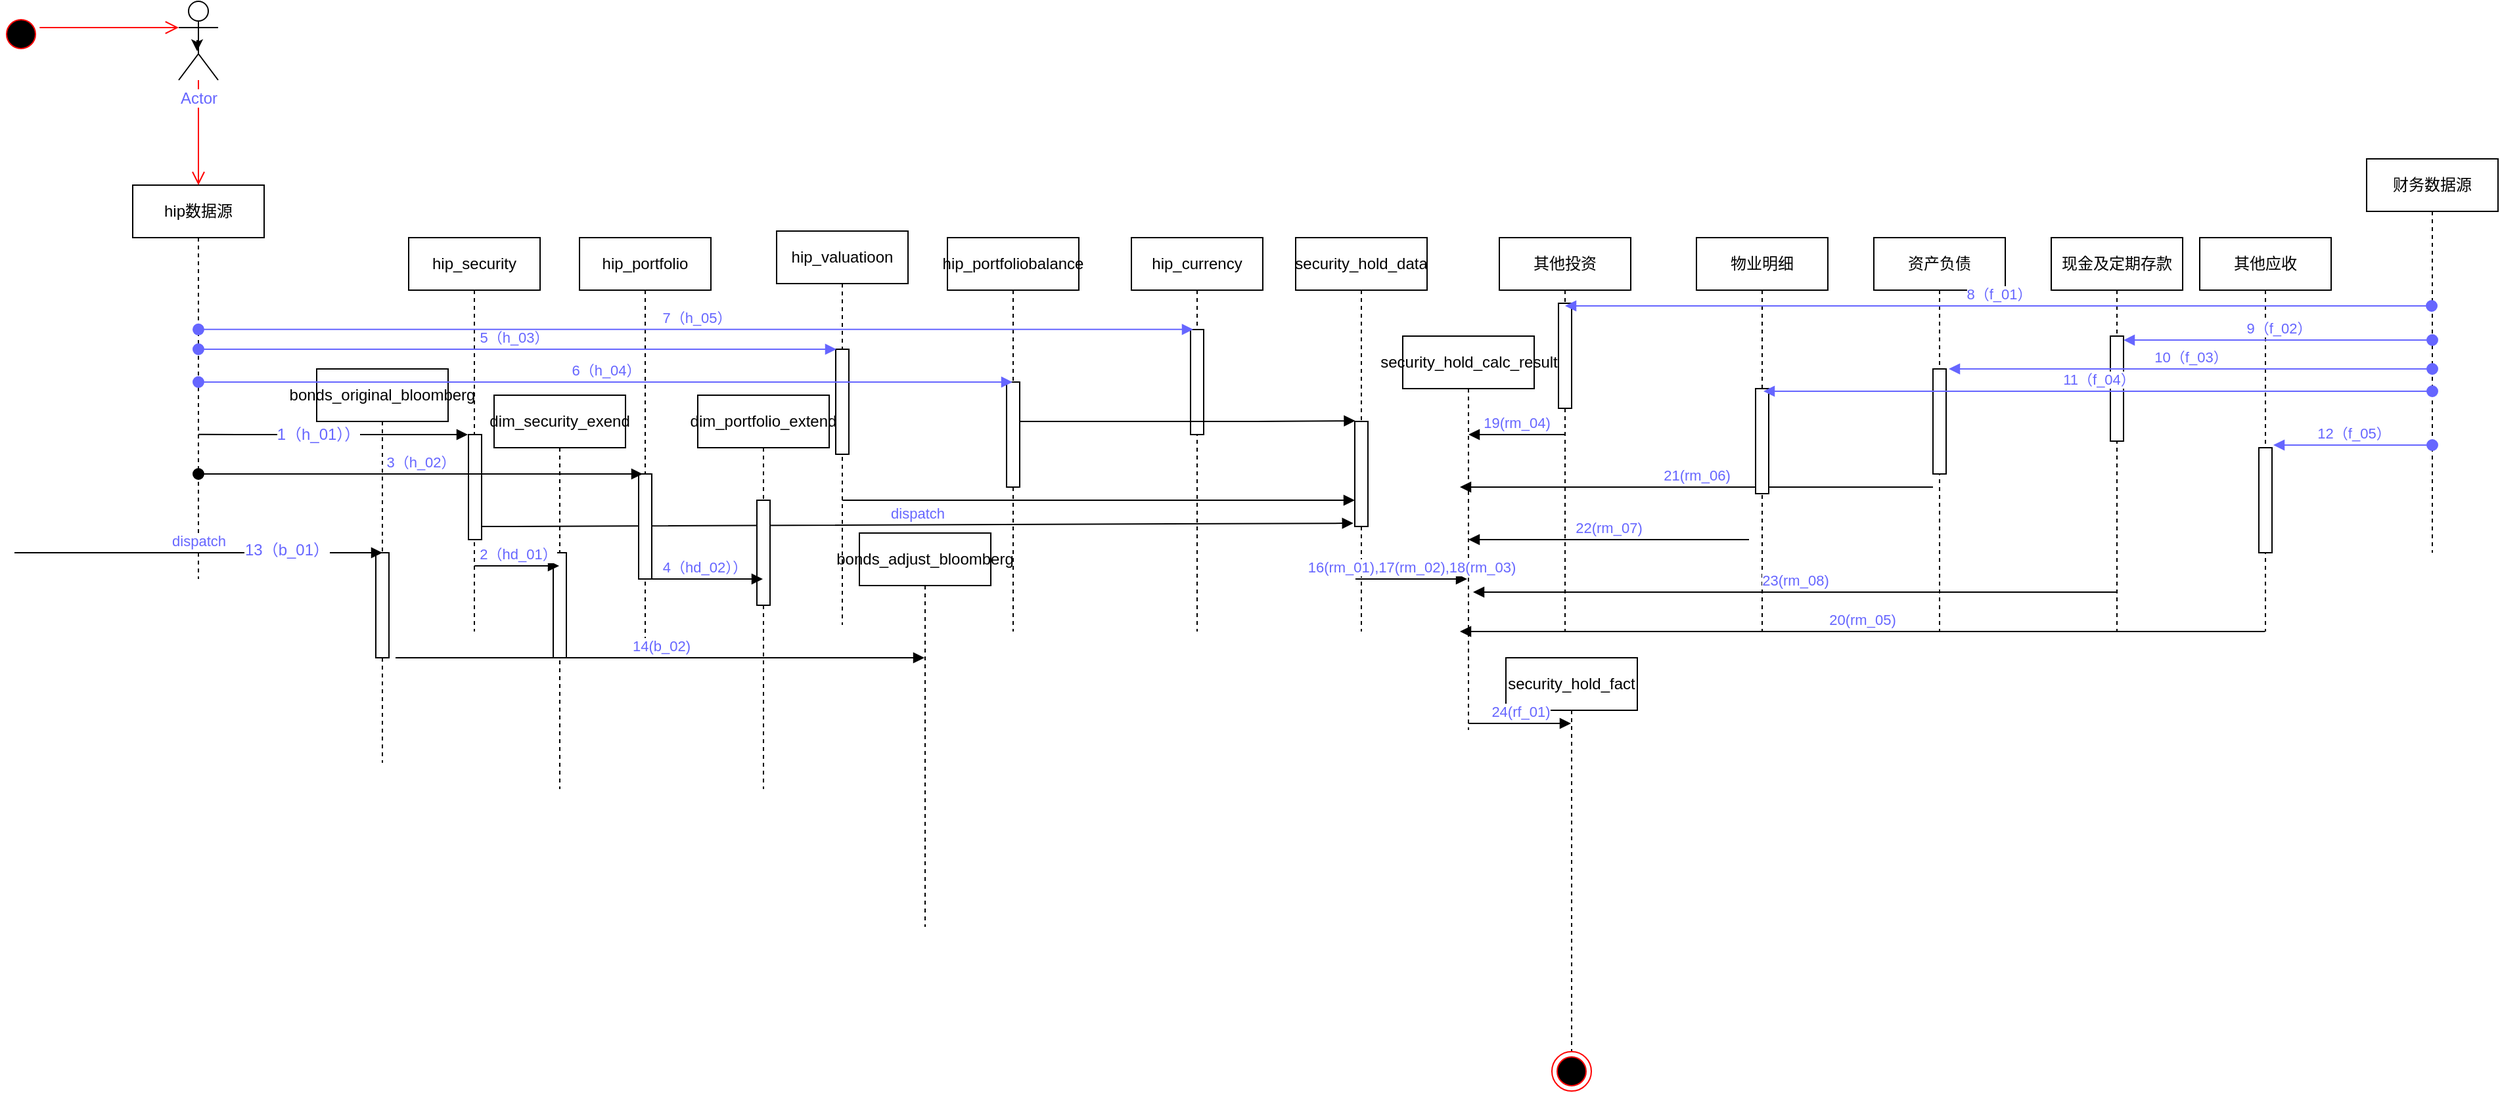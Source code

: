 <mxfile version="10.6.7" type="github"><diagram id="uT3CLybLZjLQZRfeTOW8" name="Page-1"><mxGraphModel dx="2221" dy="1934" grid="1" gridSize="10" guides="1" tooltips="1" connect="1" arrows="1" fold="1" page="1" pageScale="1" pageWidth="827" pageHeight="1169" math="0" shadow="0"><root><mxCell id="0"/><mxCell id="1" parent="0"/><mxCell id="xkbOIXx2KpeVw_-usp2e-38" value="dispatch" style="html=1;verticalAlign=bottom;endArrow=block;fontColor=#6666FF;entryX=-0.11;entryY=0.969;entryDx=0;entryDy=0;entryPerimeter=0;" parent="1" source="xkbOIXx2KpeVw_-usp2e-5" target="-6rBEY7QaX1mFlBrEW5k-56" edge="1"><mxGeometry width="80" relative="1" as="geometry"><mxPoint x="-190" y="710" as="sourcePoint"/><mxPoint x="730" y="300" as="targetPoint"/><Array as="points"><mxPoint x="90" y="300"/></Array></mxGeometry></mxCell><mxCell id="I_hjx8SIUlTRmeIp3hHr-35" value="hip_security" style="shape=umlLifeline;perimeter=lifelinePerimeter;whiteSpace=wrap;html=1;container=1;collapsible=0;recursiveResize=0;outlineConnect=0;" parent="1" vertex="1"><mxGeometry x="20" y="80" width="100" height="300" as="geometry"/></mxCell><mxCell id="xkbOIXx2KpeVw_-usp2e-5" value="" style="html=1;points=[];perimeter=orthogonalPerimeter;" parent="I_hjx8SIUlTRmeIp3hHr-35" vertex="1"><mxGeometry x="45.5" y="150" width="10" height="80" as="geometry"/></mxCell><mxCell id="I_hjx8SIUlTRmeIp3hHr-40" value="bonds_adjust_bloomberg" style="shape=umlLifeline;perimeter=lifelinePerimeter;whiteSpace=wrap;html=1;container=1;collapsible=0;recursiveResize=0;outlineConnect=0;" parent="1" vertex="1"><mxGeometry x="363" y="305" width="100" height="300" as="geometry"/></mxCell><mxCell id="I_hjx8SIUlTRmeIp3hHr-41" value="其他投资" style="shape=umlLifeline;perimeter=lifelinePerimeter;whiteSpace=wrap;html=1;container=1;collapsible=0;recursiveResize=0;outlineConnect=0;" parent="1" vertex="1"><mxGeometry x="850" y="80" width="100" height="300" as="geometry"/></mxCell><mxCell id="-6rBEY7QaX1mFlBrEW5k-1" value="" style="html=1;points=[];perimeter=orthogonalPerimeter;fontColor=#6666FF;" vertex="1" parent="I_hjx8SIUlTRmeIp3hHr-41"><mxGeometry x="45" y="50" width="10" height="80" as="geometry"/></mxCell><mxCell id="I_hjx8SIUlTRmeIp3hHr-42" value="hip_currency" style="shape=umlLifeline;perimeter=lifelinePerimeter;whiteSpace=wrap;html=1;container=1;collapsible=0;recursiveResize=0;outlineConnect=0;" parent="1" vertex="1"><mxGeometry x="570" y="80" width="100" height="300" as="geometry"/></mxCell><mxCell id="xkbOIXx2KpeVw_-usp2e-34" value="" style="html=1;points=[];perimeter=orthogonalPerimeter;" parent="I_hjx8SIUlTRmeIp3hHr-42" vertex="1"><mxGeometry x="45" y="70" width="10" height="80" as="geometry"/></mxCell><mxCell id="I_hjx8SIUlTRmeIp3hHr-43" value="hip_portfolio" style="shape=umlLifeline;perimeter=lifelinePerimeter;whiteSpace=wrap;html=1;container=1;collapsible=0;recursiveResize=0;outlineConnect=0;" parent="1" vertex="1"><mxGeometry x="150" y="80" width="100" height="310" as="geometry"/></mxCell><mxCell id="xkbOIXx2KpeVw_-usp2e-8" value="" style="html=1;points=[];perimeter=orthogonalPerimeter;" parent="I_hjx8SIUlTRmeIp3hHr-43" vertex="1"><mxGeometry x="45" y="180" width="10" height="80" as="geometry"/></mxCell><mxCell id="I_hjx8SIUlTRmeIp3hHr-44" value="hip_valuatioon" style="shape=umlLifeline;perimeter=lifelinePerimeter;whiteSpace=wrap;html=1;container=1;collapsible=0;recursiveResize=0;outlineConnect=0;" parent="1" vertex="1"><mxGeometry x="300" y="75" width="100" height="300" as="geometry"/></mxCell><mxCell id="xkbOIXx2KpeVw_-usp2e-10" value="" style="html=1;points=[];perimeter=orthogonalPerimeter;" parent="I_hjx8SIUlTRmeIp3hHr-44" vertex="1"><mxGeometry x="45" y="90" width="10" height="80" as="geometry"/></mxCell><mxCell id="I_hjx8SIUlTRmeIp3hHr-45" value="security_hold_fact" style="shape=umlLifeline;perimeter=lifelinePerimeter;whiteSpace=wrap;html=1;container=1;collapsible=0;recursiveResize=0;outlineConnect=0;" parent="1" vertex="1"><mxGeometry x="855" y="400" width="100" height="300" as="geometry"/></mxCell><mxCell id="-6rBEY7QaX1mFlBrEW5k-51" value="21(rm_06)" style="html=1;verticalAlign=bottom;endArrow=block;fontColor=#6666FF;" edge="1" parent="I_hjx8SIUlTRmeIp3hHr-45"><mxGeometry width="80" relative="1" as="geometry"><mxPoint x="325" y="-130" as="sourcePoint"/><mxPoint x="-35" y="-130" as="targetPoint"/></mxGeometry></mxCell><mxCell id="I_hjx8SIUlTRmeIp3hHr-46" value="security_hold_data" style="shape=umlLifeline;perimeter=lifelinePerimeter;whiteSpace=wrap;html=1;container=1;collapsible=0;recursiveResize=0;outlineConnect=0;" parent="1" vertex="1"><mxGeometry x="695" y="80" width="100" height="300" as="geometry"/></mxCell><mxCell id="-6rBEY7QaX1mFlBrEW5k-56" value="" style="html=1;points=[];perimeter=orthogonalPerimeter;fontColor=#6666FF;" vertex="1" parent="I_hjx8SIUlTRmeIp3hHr-46"><mxGeometry x="45" y="140" width="10" height="80" as="geometry"/></mxCell><mxCell id="I_hjx8SIUlTRmeIp3hHr-47" value="现金及定期存款" style="shape=umlLifeline;perimeter=lifelinePerimeter;whiteSpace=wrap;html=1;container=1;collapsible=0;recursiveResize=0;outlineConnect=0;" parent="1" vertex="1"><mxGeometry x="1270" y="80" width="100" height="300" as="geometry"/></mxCell><mxCell id="-6rBEY7QaX1mFlBrEW5k-6" value="" style="html=1;points=[];perimeter=orthogonalPerimeter;fontColor=#6666FF;" vertex="1" parent="I_hjx8SIUlTRmeIp3hHr-47"><mxGeometry x="45" y="75" width="10" height="80" as="geometry"/></mxCell><mxCell id="I_hjx8SIUlTRmeIp3hHr-48" value="dim_portfolio_extend" style="shape=umlLifeline;perimeter=lifelinePerimeter;whiteSpace=wrap;html=1;container=1;collapsible=0;recursiveResize=0;outlineConnect=0;" parent="1" vertex="1"><mxGeometry x="240" y="200" width="100" height="300" as="geometry"/></mxCell><mxCell id="-6rBEY7QaX1mFlBrEW5k-73" value="" style="html=1;points=[];perimeter=orthogonalPerimeter;fontColor=#6666FF;" vertex="1" parent="I_hjx8SIUlTRmeIp3hHr-48"><mxGeometry x="45" y="80" width="10" height="80" as="geometry"/></mxCell><mxCell id="I_hjx8SIUlTRmeIp3hHr-50" value="dim_security_exend" style="shape=umlLifeline;perimeter=lifelinePerimeter;whiteSpace=wrap;html=1;container=1;collapsible=0;recursiveResize=0;outlineConnect=0;" parent="1" vertex="1"><mxGeometry x="85" y="200" width="100" height="300" as="geometry"/></mxCell><mxCell id="-6rBEY7QaX1mFlBrEW5k-69" value="" style="html=1;points=[];perimeter=orthogonalPerimeter;fontColor=#6666FF;" vertex="1" parent="I_hjx8SIUlTRmeIp3hHr-50"><mxGeometry x="45" y="120" width="10" height="80" as="geometry"/></mxCell><mxCell id="I_hjx8SIUlTRmeIp3hHr-51" value="security_hold_calc_result" style="shape=umlLifeline;perimeter=lifelinePerimeter;whiteSpace=wrap;html=1;container=1;collapsible=0;recursiveResize=0;outlineConnect=0;" parent="1" vertex="1"><mxGeometry x="776.5" y="155" width="100" height="300" as="geometry"/></mxCell><mxCell id="I_hjx8SIUlTRmeIp3hHr-57" value="物业明细" style="shape=umlLifeline;perimeter=lifelinePerimeter;whiteSpace=wrap;html=1;container=1;collapsible=0;recursiveResize=0;outlineConnect=0;" parent="1" vertex="1"><mxGeometry x="1000" y="80" width="100" height="300" as="geometry"/></mxCell><mxCell id="-6rBEY7QaX1mFlBrEW5k-4" value="" style="html=1;points=[];perimeter=orthogonalPerimeter;fontColor=#6666FF;" vertex="1" parent="I_hjx8SIUlTRmeIp3hHr-57"><mxGeometry x="45" y="115" width="10" height="80" as="geometry"/></mxCell><mxCell id="I_hjx8SIUlTRmeIp3hHr-59" value="其他应收" style="shape=umlLifeline;perimeter=lifelinePerimeter;whiteSpace=wrap;html=1;container=1;collapsible=0;recursiveResize=0;outlineConnect=0;" parent="1" vertex="1"><mxGeometry x="1383" y="80" width="100" height="300" as="geometry"/></mxCell><mxCell id="-6rBEY7QaX1mFlBrEW5k-7" value="" style="html=1;points=[];perimeter=orthogonalPerimeter;fontColor=#6666FF;" vertex="1" parent="I_hjx8SIUlTRmeIp3hHr-59"><mxGeometry x="45" y="160" width="10" height="80" as="geometry"/></mxCell><mxCell id="I_hjx8SIUlTRmeIp3hHr-60" value="资产负债" style="shape=umlLifeline;perimeter=lifelinePerimeter;whiteSpace=wrap;html=1;container=1;collapsible=0;recursiveResize=0;outlineConnect=0;" parent="1" vertex="1"><mxGeometry x="1135" y="80" width="100" height="300" as="geometry"/></mxCell><mxCell id="-6rBEY7QaX1mFlBrEW5k-5" value="" style="html=1;points=[];perimeter=orthogonalPerimeter;fontColor=#6666FF;" vertex="1" parent="I_hjx8SIUlTRmeIp3hHr-60"><mxGeometry x="45" y="100" width="10" height="80" as="geometry"/></mxCell><mxCell id="I_hjx8SIUlTRmeIp3hHr-49" value="hip_portfoliobalance" style="shape=umlLifeline;perimeter=lifelinePerimeter;whiteSpace=wrap;html=1;container=1;collapsible=0;recursiveResize=0;outlineConnect=0;" parent="1" vertex="1"><mxGeometry x="430" y="80" width="100" height="300" as="geometry"/></mxCell><mxCell id="xkbOIXx2KpeVw_-usp2e-21" value="" style="html=1;points=[];perimeter=orthogonalPerimeter;" parent="I_hjx8SIUlTRmeIp3hHr-49" vertex="1"><mxGeometry x="45" y="110" width="10" height="80" as="geometry"/></mxCell><mxCell id="I_hjx8SIUlTRmeIp3hHr-56" value="bonds_original_bloomberg" style="shape=umlLifeline;perimeter=lifelinePerimeter;whiteSpace=wrap;html=1;container=1;collapsible=0;recursiveResize=0;outlineConnect=0;" parent="1" vertex="1"><mxGeometry x="-50" y="180" width="100" height="300" as="geometry"/></mxCell><mxCell id="-6rBEY7QaX1mFlBrEW5k-64" value="" style="html=1;points=[];perimeter=orthogonalPerimeter;fontColor=#6666FF;" vertex="1" parent="I_hjx8SIUlTRmeIp3hHr-56"><mxGeometry x="45" y="140" width="10" height="80" as="geometry"/></mxCell><mxCell id="xkbOIXx2KpeVw_-usp2e-2" value="hip数据源" style="shape=umlLifeline;perimeter=lifelinePerimeter;whiteSpace=wrap;html=1;container=1;collapsible=0;recursiveResize=0;outlineConnect=0;" parent="1" vertex="1"><mxGeometry x="-190" y="40" width="100" height="300" as="geometry"/></mxCell><mxCell id="xkbOIXx2KpeVw_-usp2e-11" value="&lt;font color=&quot;#6666ff&quot;&gt;5（h_03）&lt;/font&gt;" style="html=1;verticalAlign=bottom;startArrow=oval;endArrow=block;startSize=8;strokeColor=#6666FF;" parent="1" edge="1"><mxGeometry x="-0.011" relative="1" as="geometry"><mxPoint x="-140" y="165" as="sourcePoint"/><mxPoint x="345.5" y="165" as="targetPoint"/><Array as="points"/><mxPoint as="offset"/></mxGeometry></mxCell><mxCell id="xkbOIXx2KpeVw_-usp2e-19" value="" style="html=1;verticalAlign=bottom;endArrow=block;exitX=0.5;exitY=0.633;exitDx=0;exitDy=0;exitPerimeter=0;" parent="1" source="xkbOIXx2KpeVw_-usp2e-2" edge="1"><mxGeometry width="80" relative="1" as="geometry"><mxPoint x="-190" y="710" as="sourcePoint"/><mxPoint x="65" y="230" as="targetPoint"/><Array as="points"><mxPoint x="-100" y="230"/><mxPoint y="230"/><mxPoint x="20" y="230"/></Array></mxGeometry></mxCell><mxCell id="xkbOIXx2KpeVw_-usp2e-28" value="1（h_01））" style="text;html=1;resizable=0;points=[];align=center;verticalAlign=middle;labelBackgroundColor=#ffffff;fontColor=#6666FF;" parent="xkbOIXx2KpeVw_-usp2e-19" vertex="1" connectable="0"><mxGeometry x="-0.127" relative="1" as="geometry"><mxPoint x="1" as="offset"/></mxGeometry></mxCell><mxCell id="xkbOIXx2KpeVw_-usp2e-41" value="" style="html=1;verticalAlign=bottom;endArrow=block;fontColor=#6666FF;entryX=0.028;entryY=-0.006;entryDx=0;entryDy=0;entryPerimeter=0;" parent="1" edge="1" target="-6rBEY7QaX1mFlBrEW5k-56"><mxGeometry width="80" relative="1" as="geometry"><mxPoint x="485" y="220" as="sourcePoint"/><mxPoint x="734" y="220" as="targetPoint"/><Array as="points"><mxPoint x="485" y="220"/><mxPoint x="675" y="220"/></Array></mxGeometry></mxCell><mxCell id="xkbOIXx2KpeVw_-usp2e-45" value="2（hd_01）" style="html=1;verticalAlign=bottom;endArrow=block;fontColor=#6666FF;" parent="1" source="I_hjx8SIUlTRmeIp3hHr-35" target="I_hjx8SIUlTRmeIp3hHr-50" edge="1"><mxGeometry width="80" relative="1" as="geometry"><mxPoint x="-190" y="710" as="sourcePoint"/><mxPoint x="-110" y="710" as="targetPoint"/><Array as="points"><mxPoint x="100" y="330"/></Array></mxGeometry></mxCell><mxCell id="xkbOIXx2KpeVw_-usp2e-46" value="4（hd_02））" style="html=1;verticalAlign=bottom;endArrow=block;fontColor=#6666FF;" parent="1" target="I_hjx8SIUlTRmeIp3hHr-48" edge="1"><mxGeometry width="80" relative="1" as="geometry"><mxPoint x="200" y="340" as="sourcePoint"/><mxPoint x="139.5" y="340" as="targetPoint"/><Array as="points"/></mxGeometry></mxCell><mxCell id="xkbOIXx2KpeVw_-usp2e-47" value="16(rm_01),17(rm_02),18(rm_03)" style="html=1;verticalAlign=bottom;endArrow=block;fontColor=#6666FF;" parent="1" edge="1"><mxGeometry width="80" relative="1" as="geometry"><mxPoint x="740.5" y="340" as="sourcePoint"/><mxPoint x="825.5" y="340" as="targetPoint"/><Array as="points"><mxPoint x="766" y="340"/><mxPoint x="776" y="340"/></Array></mxGeometry></mxCell><mxCell id="xkbOIXx2KpeVw_-usp2e-48" value="财务数据源" style="shape=umlLifeline;perimeter=lifelinePerimeter;whiteSpace=wrap;html=1;container=1;collapsible=0;recursiveResize=0;outlineConnect=0;" parent="1" vertex="1"><mxGeometry x="1510" y="20" width="100" height="300" as="geometry"/></mxCell><mxCell id="-6rBEY7QaX1mFlBrEW5k-21" value="24(rf_01)" style="html=1;verticalAlign=bottom;endArrow=block;fontColor=#6666FF;" edge="1" parent="1" source="I_hjx8SIUlTRmeIp3hHr-51" target="I_hjx8SIUlTRmeIp3hHr-45"><mxGeometry width="80" relative="1" as="geometry"><mxPoint x="830" y="520" as="sourcePoint"/><mxPoint x="330" y="740" as="targetPoint"/><Array as="points"><mxPoint x="860" y="450"/></Array></mxGeometry></mxCell><mxCell id="-6rBEY7QaX1mFlBrEW5k-26" value="dispatch" style="html=1;verticalAlign=bottom;endArrow=block;fontColor=#6666FF;" edge="1" parent="1"><mxGeometry width="80" relative="1" as="geometry"><mxPoint x="-280" y="320" as="sourcePoint"/><mxPoint y="320" as="targetPoint"/></mxGeometry></mxCell><mxCell id="-6rBEY7QaX1mFlBrEW5k-27" value="13（b_01）" style="text;html=1;resizable=0;points=[];align=center;verticalAlign=middle;labelBackgroundColor=#ffffff;fontColor=#6666FF;" vertex="1" connectable="0" parent="-6rBEY7QaX1mFlBrEW5k-26"><mxGeometry x="0.479" y="2" relative="1" as="geometry"><mxPoint as="offset"/></mxGeometry></mxCell><mxCell id="-6rBEY7QaX1mFlBrEW5k-28" value="14(b_02)" style="html=1;verticalAlign=bottom;endArrow=block;fontColor=#6666FF;" edge="1" parent="1" target="I_hjx8SIUlTRmeIp3hHr-40"><mxGeometry width="80" relative="1" as="geometry"><mxPoint x="10" y="400" as="sourcePoint"/><mxPoint x="-210" y="740" as="targetPoint"/><Array as="points"><mxPoint x="170" y="400"/></Array></mxGeometry></mxCell><mxCell id="-6rBEY7QaX1mFlBrEW5k-30" value="" style="html=1;verticalAlign=bottom;endArrow=block;fontColor=#6666FF;" edge="1" parent="1" source="-6rBEY7QaX1mFlBrEW5k-56"><mxGeometry x="NaN" y="63" width="80" relative="1" as="geometry"><mxPoint x="350" y="260" as="sourcePoint"/><mxPoint x="750" y="260" as="targetPoint"/><mxPoint x="-60" y="-20" as="offset"/></mxGeometry></mxCell><mxCell id="-6rBEY7QaX1mFlBrEW5k-34" value="" style="ellipse;html=1;shape=startState;fillColor=#000000;strokeColor=#ff0000;fontColor=#6666FF;" vertex="1" parent="1"><mxGeometry x="-290" y="-90" width="30" height="30" as="geometry"/></mxCell><mxCell id="-6rBEY7QaX1mFlBrEW5k-35" value="" style="edgeStyle=orthogonalEdgeStyle;html=1;verticalAlign=bottom;endArrow=open;endSize=8;strokeColor=#ff0000;fontColor=#6666FF;" edge="1" source="-6rBEY7QaX1mFlBrEW5k-37" parent="1"><mxGeometry relative="1" as="geometry"><mxPoint x="-140" y="40" as="targetPoint"/></mxGeometry></mxCell><mxCell id="-6rBEY7QaX1mFlBrEW5k-41" style="edgeStyle=orthogonalEdgeStyle;rounded=0;orthogonalLoop=1;jettySize=auto;html=1;exitX=0.5;exitY=0.5;exitDx=0;exitDy=0;exitPerimeter=0;fontColor=#6666FF;" edge="1" parent="1" source="-6rBEY7QaX1mFlBrEW5k-37"><mxGeometry relative="1" as="geometry"><mxPoint x="-140" y="-70" as="targetPoint"/></mxGeometry></mxCell><mxCell id="-6rBEY7QaX1mFlBrEW5k-37" value="Actor" style="shape=umlActor;verticalLabelPosition=bottom;labelBackgroundColor=#ffffff;verticalAlign=top;html=1;fontColor=#6666FF;" vertex="1" parent="1"><mxGeometry x="-155" y="-100" width="30" height="60" as="geometry"/></mxCell><mxCell id="-6rBEY7QaX1mFlBrEW5k-38" value="" style="edgeStyle=orthogonalEdgeStyle;html=1;verticalAlign=bottom;endArrow=open;endSize=8;strokeColor=#ff0000;fontColor=#6666FF;" edge="1" parent="1" source="-6rBEY7QaX1mFlBrEW5k-34" target="-6rBEY7QaX1mFlBrEW5k-37"><mxGeometry relative="1" as="geometry"><mxPoint x="-140.5" y="80" as="targetPoint"/><mxPoint x="-340" y="-95" as="sourcePoint"/><Array as="points"><mxPoint x="-250" y="-80"/><mxPoint x="-250" y="-80"/></Array></mxGeometry></mxCell><mxCell id="-6rBEY7QaX1mFlBrEW5k-39" style="edgeStyle=orthogonalEdgeStyle;rounded=0;orthogonalLoop=1;jettySize=auto;html=1;exitX=0.5;exitY=0.5;exitDx=0;exitDy=0;exitPerimeter=0;entryX=0.467;entryY=0.633;entryDx=0;entryDy=0;entryPerimeter=0;fontColor=#6666FF;" edge="1" parent="1" source="-6rBEY7QaX1mFlBrEW5k-37" target="-6rBEY7QaX1mFlBrEW5k-37"><mxGeometry relative="1" as="geometry"/></mxCell><mxCell id="-6rBEY7QaX1mFlBrEW5k-49" value="19(rm_04)" style="html=1;verticalAlign=bottom;endArrow=block;fontColor=#6666FF;" edge="1" parent="1" source="I_hjx8SIUlTRmeIp3hHr-41" target="I_hjx8SIUlTRmeIp3hHr-51"><mxGeometry width="80" relative="1" as="geometry"><mxPoint x="890" y="220" as="sourcePoint"/><mxPoint x="360" y="750" as="targetPoint"/></mxGeometry></mxCell><mxCell id="-6rBEY7QaX1mFlBrEW5k-50" value="20(rm_05)" style="html=1;verticalAlign=bottom;endArrow=block;fontColor=#6666FF;" edge="1" parent="1" source="I_hjx8SIUlTRmeIp3hHr-59"><mxGeometry width="80" relative="1" as="geometry"><mxPoint x="1140" y="620" as="sourcePoint"/><mxPoint x="820" y="380" as="targetPoint"/></mxGeometry></mxCell><mxCell id="-6rBEY7QaX1mFlBrEW5k-52" value="22(rm_07)" style="html=1;verticalAlign=bottom;endArrow=block;fontColor=#6666FF;" edge="1" parent="1" target="I_hjx8SIUlTRmeIp3hHr-51"><mxGeometry width="80" relative="1" as="geometry"><mxPoint x="1040" y="310" as="sourcePoint"/><mxPoint x="910" y="510" as="targetPoint"/></mxGeometry></mxCell><mxCell id="-6rBEY7QaX1mFlBrEW5k-53" value="23(rm_08)" style="html=1;verticalAlign=bottom;endArrow=block;fontColor=#6666FF;" edge="1" parent="1" source="I_hjx8SIUlTRmeIp3hHr-47"><mxGeometry width="80" relative="1" as="geometry"><mxPoint x="1320" y="340" as="sourcePoint"/><mxPoint x="830" y="350" as="targetPoint"/></mxGeometry></mxCell><mxCell id="-6rBEY7QaX1mFlBrEW5k-36" value="" style="ellipse;html=1;shape=endState;fillColor=#000000;strokeColor=#ff0000;fontColor=#6666FF;" vertex="1" parent="1"><mxGeometry x="890" y="700" width="30" height="30" as="geometry"/></mxCell><mxCell id="-6rBEY7QaX1mFlBrEW5k-57" value="" style="html=1;verticalAlign=bottom;endArrow=block;fontColor=#6666FF;" edge="1" parent="1" source="I_hjx8SIUlTRmeIp3hHr-44" target="-6rBEY7QaX1mFlBrEW5k-56"><mxGeometry width="80" relative="1" as="geometry"><mxPoint x="350" y="260" as="sourcePoint"/><mxPoint x="750" y="260" as="targetPoint"/><Array as="points"><mxPoint x="520" y="280"/></Array></mxGeometry></mxCell><mxCell id="-6rBEY7QaX1mFlBrEW5k-75" value="3（h_02）" style="html=1;verticalAlign=bottom;startArrow=oval;startFill=1;endArrow=block;startSize=8;fontColor=#6666FF;entryX=0.3;entryY=0;entryDx=0;entryDy=0;entryPerimeter=0;" edge="1" parent="1" target="xkbOIXx2KpeVw_-usp2e-8"><mxGeometry width="60" relative="1" as="geometry"><mxPoint x="-140" y="260" as="sourcePoint"/><mxPoint x="-150" y="750" as="targetPoint"/></mxGeometry></mxCell><mxCell id="-6rBEY7QaX1mFlBrEW5k-77" value="6（h_04）" style="html=1;verticalAlign=bottom;startArrow=oval;startFill=1;endArrow=block;startSize=8;strokeColor=#6666FF;fontColor=#6666FF;" edge="1" parent="1" target="I_hjx8SIUlTRmeIp3hHr-49"><mxGeometry width="60" relative="1" as="geometry"><mxPoint x="-140" y="190" as="sourcePoint"/><mxPoint x="30" y="680" as="targetPoint"/></mxGeometry></mxCell><mxCell id="-6rBEY7QaX1mFlBrEW5k-78" value="7（h_05）" style="html=1;verticalAlign=bottom;startArrow=oval;startFill=1;endArrow=block;startSize=8;strokeColor=#6666FF;fontColor=#6666FF;entryX=0.47;entryY=0.233;entryDx=0;entryDy=0;entryPerimeter=0;" edge="1" parent="1" source="xkbOIXx2KpeVw_-usp2e-2" target="I_hjx8SIUlTRmeIp3hHr-42"><mxGeometry width="60" relative="1" as="geometry"><mxPoint x="-210" y="750" as="sourcePoint"/><mxPoint x="-150" y="750" as="targetPoint"/></mxGeometry></mxCell><mxCell id="-6rBEY7QaX1mFlBrEW5k-79" value="8（f_01）" style="html=1;verticalAlign=bottom;startArrow=oval;startFill=1;endArrow=block;startSize=8;strokeColor=#6666FF;fontColor=#6666FF;entryX=0.5;entryY=0.025;entryDx=0;entryDy=0;entryPerimeter=0;" edge="1" parent="1" source="xkbOIXx2KpeVw_-usp2e-48" target="-6rBEY7QaX1mFlBrEW5k-1"><mxGeometry width="60" relative="1" as="geometry"><mxPoint x="1560" y="140" as="sourcePoint"/><mxPoint x="1380" y="250" as="targetPoint"/><Array as="points"><mxPoint x="1530" y="132"/></Array></mxGeometry></mxCell><mxCell id="-6rBEY7QaX1mFlBrEW5k-80" value="9（f_02）" style="html=1;verticalAlign=bottom;startArrow=oval;startFill=1;endArrow=block;startSize=8;strokeColor=#6666FF;fontColor=#6666FF;entryX=1;entryY=0.038;entryDx=0;entryDy=0;entryPerimeter=0;" edge="1" parent="1" target="-6rBEY7QaX1mFlBrEW5k-6"><mxGeometry width="60" relative="1" as="geometry"><mxPoint x="1560" y="158" as="sourcePoint"/><mxPoint x="690" y="750" as="targetPoint"/></mxGeometry></mxCell><mxCell id="-6rBEY7QaX1mFlBrEW5k-81" value="10（f_03）" style="html=1;verticalAlign=bottom;startArrow=oval;startFill=1;endArrow=block;startSize=8;strokeColor=#6666FF;fontColor=#6666FF;" edge="1" parent="1"><mxGeometry width="60" relative="1" as="geometry"><mxPoint x="1560" y="180" as="sourcePoint"/><mxPoint x="1192" y="180" as="targetPoint"/><Array as="points"><mxPoint x="1192" y="180"/></Array></mxGeometry></mxCell><mxCell id="-6rBEY7QaX1mFlBrEW5k-83" value="11（f_04）" style="html=1;verticalAlign=bottom;startArrow=oval;startFill=1;endArrow=block;startSize=8;strokeColor=#6666FF;fontColor=#6666FF;entryX=0.6;entryY=0.025;entryDx=0;entryDy=0;entryPerimeter=0;" edge="1" parent="1" target="-6rBEY7QaX1mFlBrEW5k-4"><mxGeometry width="60" relative="1" as="geometry"><mxPoint x="1560" y="197" as="sourcePoint"/><mxPoint x="1059" y="196" as="targetPoint"/></mxGeometry></mxCell><mxCell id="-6rBEY7QaX1mFlBrEW5k-84" value="12（f_05）" style="html=1;verticalAlign=bottom;startArrow=oval;startFill=1;endArrow=block;startSize=8;strokeColor=#6666FF;fontColor=#6666FF;" edge="1" parent="1"><mxGeometry width="60" relative="1" as="geometry"><mxPoint x="1560" y="238" as="sourcePoint"/><mxPoint x="1439" y="238" as="targetPoint"/></mxGeometry></mxCell></root></mxGraphModel></diagram></mxfile>